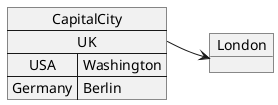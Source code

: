 @startuml
object London
map CapitalCity {
  UK *-> London
  USA => Washington
  Germany => Berlin
}
@enduml
